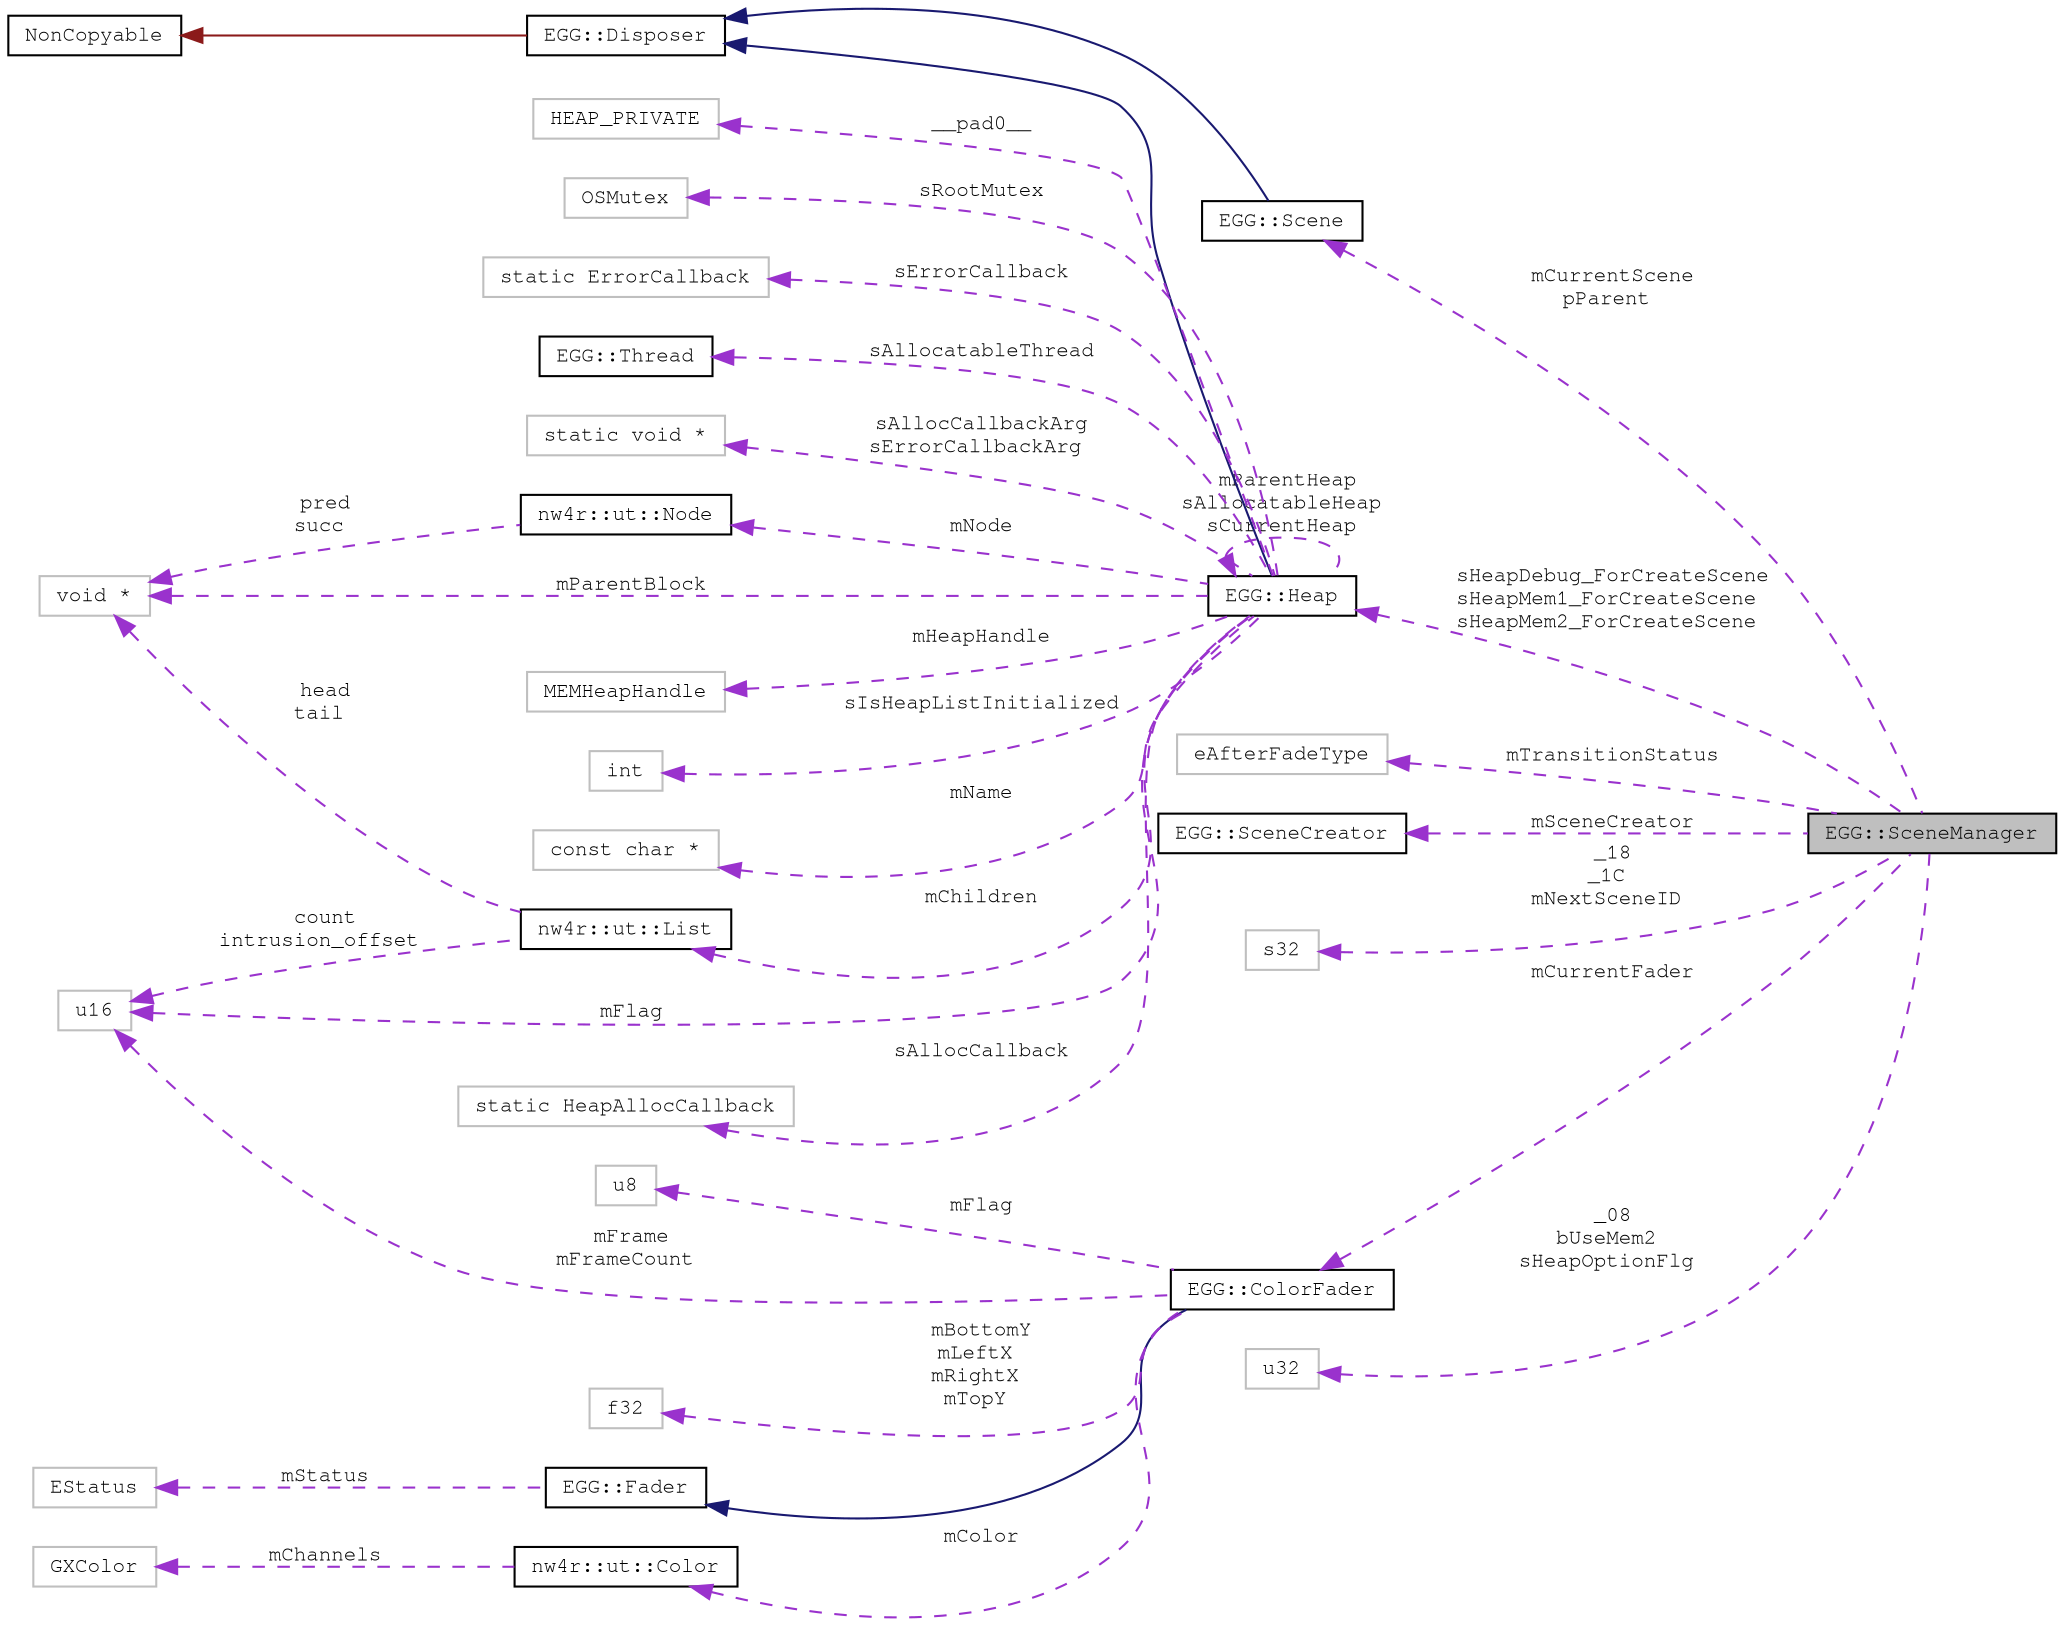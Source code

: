 digraph "EGG::SceneManager"
{
 // LATEX_PDF_SIZE
  edge [fontname="FreeMono",fontsize="10",labelfontname="FreeMono",labelfontsize="10"];
  node [fontname="FreeMono",fontsize="10",shape=record];
  rankdir="LR";
  Node1 [label="EGG::SceneManager",height=0.2,width=0.4,color="black", fillcolor="grey75", style="filled", fontcolor="black",tooltip=" "];
  Node2 -> Node1 [dir="back",color="darkorchid3",fontsize="10",style="dashed",label=" sHeapDebug_ForCreateScene\nsHeapMem1_ForCreateScene\nsHeapMem2_ForCreateScene" ,fontname="FreeMono"];
  Node2 [label="EGG::Heap",height=0.2,width=0.4,color="black", fillcolor="white", style="filled",URL="$class_e_g_g_1_1_heap.html",tooltip="Base Heap class."];
  Node3 -> Node2 [dir="back",color="midnightblue",fontsize="10",style="solid",fontname="FreeMono"];
  Node3 [label="EGG::Disposer",height=0.2,width=0.4,color="black", fillcolor="white", style="filled",URL="$class_e_g_g_1_1_disposer.html",tooltip="Base class for garbage-collected objects."];
  Node4 -> Node3 [dir="back",color="firebrick4",fontsize="10",style="solid",fontname="FreeMono"];
  Node4 [label="NonCopyable",height=0.2,width=0.4,color="black", fillcolor="white", style="filled",URL="$class_non_copyable.html",tooltip=" "];
  Node2 -> Node2 [dir="back",color="darkorchid3",fontsize="10",style="dashed",label=" mParentHeap\nsAllocatableHeap\nsCurrentHeap" ,fontname="FreeMono"];
  Node5 -> Node2 [dir="back",color="darkorchid3",fontsize="10",style="dashed",label=" mFlag" ,fontname="FreeMono"];
  Node5 [label="u16",height=0.2,width=0.4,color="grey75", fillcolor="white", style="filled",tooltip=" "];
  Node6 -> Node2 [dir="back",color="darkorchid3",fontsize="10",style="dashed",label=" mHeapHandle" ,fontname="FreeMono"];
  Node6 [label="MEMHeapHandle",height=0.2,width=0.4,color="grey75", fillcolor="white", style="filled",tooltip=" "];
  Node7 -> Node2 [dir="back",color="darkorchid3",fontsize="10",style="dashed",label=" sIsHeapListInitialized" ,fontname="FreeMono"];
  Node7 [label="int",height=0.2,width=0.4,color="grey75", fillcolor="white", style="filled",tooltip=" "];
  Node8 -> Node2 [dir="back",color="darkorchid3",fontsize="10",style="dashed",label=" mName" ,fontname="FreeMono"];
  Node8 [label="const char *",height=0.2,width=0.4,color="grey75", fillcolor="white", style="filled",tooltip=" "];
  Node9 -> Node2 [dir="back",color="darkorchid3",fontsize="10",style="dashed",label=" mChildren" ,fontname="FreeMono"];
  Node9 [label="nw4r::ut::List",height=0.2,width=0.4,color="black", fillcolor="white", style="filled",URL="$structnw4r_1_1ut_1_1_list.html",tooltip=" "];
  Node5 -> Node9 [dir="back",color="darkorchid3",fontsize="10",style="dashed",label=" count\nintrusion_offset" ,fontname="FreeMono"];
  Node10 -> Node9 [dir="back",color="darkorchid3",fontsize="10",style="dashed",label=" head\ntail" ,fontname="FreeMono"];
  Node10 [label="void *",height=0.2,width=0.4,color="grey75", fillcolor="white", style="filled",tooltip=" "];
  Node11 -> Node2 [dir="back",color="darkorchid3",fontsize="10",style="dashed",label=" mNode" ,fontname="FreeMono"];
  Node11 [label="nw4r::ut::Node",height=0.2,width=0.4,color="black", fillcolor="white", style="filled",URL="$structnw4r_1_1ut_1_1_node.html",tooltip="Bidirectional list node."];
  Node10 -> Node11 [dir="back",color="darkorchid3",fontsize="10",style="dashed",label=" pred\nsucc" ,fontname="FreeMono"];
  Node12 -> Node2 [dir="back",color="darkorchid3",fontsize="10",style="dashed",label=" sAllocCallback" ,fontname="FreeMono"];
  Node12 [label="static HeapAllocCallback",height=0.2,width=0.4,color="grey75", fillcolor="white", style="filled",tooltip=" "];
  Node13 -> Node2 [dir="back",color="darkorchid3",fontsize="10",style="dashed",label=" __pad0__" ,fontname="FreeMono"];
  Node13 [label="HEAP_PRIVATE",height=0.2,width=0.4,color="grey75", fillcolor="white", style="filled",tooltip=" "];
  Node14 -> Node2 [dir="back",color="darkorchid3",fontsize="10",style="dashed",label=" sRootMutex" ,fontname="FreeMono"];
  Node14 [label="OSMutex",height=0.2,width=0.4,color="grey75", fillcolor="white", style="filled",tooltip=" "];
  Node10 -> Node2 [dir="back",color="darkorchid3",fontsize="10",style="dashed",label=" mParentBlock" ,fontname="FreeMono"];
  Node15 -> Node2 [dir="back",color="darkorchid3",fontsize="10",style="dashed",label=" sErrorCallback" ,fontname="FreeMono"];
  Node15 [label="static ErrorCallback",height=0.2,width=0.4,color="grey75", fillcolor="white", style="filled",tooltip=" "];
  Node16 -> Node2 [dir="back",color="darkorchid3",fontsize="10",style="dashed",label=" sAllocatableThread" ,fontname="FreeMono"];
  Node16 [label="EGG::Thread",height=0.2,width=0.4,color="black", fillcolor="white", style="filled",URL="$class_e_g_g_1_1_thread.html",tooltip="Wrapper for OSThread."];
  Node17 -> Node2 [dir="back",color="darkorchid3",fontsize="10",style="dashed",label=" sAllocCallbackArg\nsErrorCallbackArg" ,fontname="FreeMono"];
  Node17 [label="static void *",height=0.2,width=0.4,color="grey75", fillcolor="white", style="filled",tooltip=" "];
  Node18 -> Node1 [dir="back",color="darkorchid3",fontsize="10",style="dashed",label=" mCurrentScene\npParent" ,fontname="FreeMono"];
  Node18 [label="EGG::Scene",height=0.2,width=0.4,color="black", fillcolor="white", style="filled",URL="$class_e_g_g_1_1_scene.html",tooltip=" "];
  Node3 -> Node18 [dir="back",color="midnightblue",fontsize="10",style="solid",fontname="FreeMono"];
  Node19 -> Node1 [dir="back",color="darkorchid3",fontsize="10",style="dashed",label=" mTransitionStatus" ,fontname="FreeMono"];
  Node19 [label="eAfterFadeType",height=0.2,width=0.4,color="grey75", fillcolor="white", style="filled",tooltip=" "];
  Node20 -> Node1 [dir="back",color="darkorchid3",fontsize="10",style="dashed",label=" mSceneCreator" ,fontname="FreeMono"];
  Node20 [label="EGG::SceneCreator",height=0.2,width=0.4,color="black", fillcolor="white", style="filled",URL="$class_e_g_g_1_1_scene_creator.html",tooltip=" "];
  Node21 -> Node1 [dir="back",color="darkorchid3",fontsize="10",style="dashed",label=" _18\n_1C\nmNextSceneID" ,fontname="FreeMono"];
  Node21 [label="s32",height=0.2,width=0.4,color="grey75", fillcolor="white", style="filled",tooltip=" "];
  Node22 -> Node1 [dir="back",color="darkorchid3",fontsize="10",style="dashed",label=" mCurrentFader" ,fontname="FreeMono"];
  Node22 [label="EGG::ColorFader",height=0.2,width=0.4,color="black", fillcolor="white", style="filled",URL="$class_e_g_g_1_1_color_fader.html",tooltip=" "];
  Node23 -> Node22 [dir="back",color="midnightblue",fontsize="10",style="solid",fontname="FreeMono"];
  Node23 [label="EGG::Fader",height=0.2,width=0.4,color="black", fillcolor="white", style="filled",URL="$class_e_g_g_1_1_fader.html",tooltip=" "];
  Node24 -> Node23 [dir="back",color="darkorchid3",fontsize="10",style="dashed",label=" mStatus" ,fontname="FreeMono"];
  Node24 [label="EStatus",height=0.2,width=0.4,color="grey75", fillcolor="white", style="filled",tooltip=" "];
  Node25 -> Node22 [dir="back",color="darkorchid3",fontsize="10",style="dashed",label=" mColor" ,fontname="FreeMono"];
  Node25 [label="nw4r::ut::Color",height=0.2,width=0.4,color="black", fillcolor="white", style="filled",URL="$structnw4r_1_1ut_1_1_color.html",tooltip=" "];
  Node26 -> Node25 [dir="back",color="darkorchid3",fontsize="10",style="dashed",label=" mChannels" ,fontname="FreeMono"];
  Node26 [label="GXColor",height=0.2,width=0.4,color="grey75", fillcolor="white", style="filled",tooltip=" "];
  Node5 -> Node22 [dir="back",color="darkorchid3",fontsize="10",style="dashed",label=" mFrame\nmFrameCount" ,fontname="FreeMono"];
  Node27 -> Node22 [dir="back",color="darkorchid3",fontsize="10",style="dashed",label=" mFlag" ,fontname="FreeMono"];
  Node27 [label="u8",height=0.2,width=0.4,color="grey75", fillcolor="white", style="filled",tooltip=" "];
  Node28 -> Node22 [dir="back",color="darkorchid3",fontsize="10",style="dashed",label=" mBottomY\nmLeftX\nmRightX\nmTopY" ,fontname="FreeMono"];
  Node28 [label="f32",height=0.2,width=0.4,color="grey75", fillcolor="white", style="filled",tooltip=" "];
  Node29 -> Node1 [dir="back",color="darkorchid3",fontsize="10",style="dashed",label=" _08\nbUseMem2\nsHeapOptionFlg" ,fontname="FreeMono"];
  Node29 [label="u32",height=0.2,width=0.4,color="grey75", fillcolor="white", style="filled",tooltip=" "];
}
